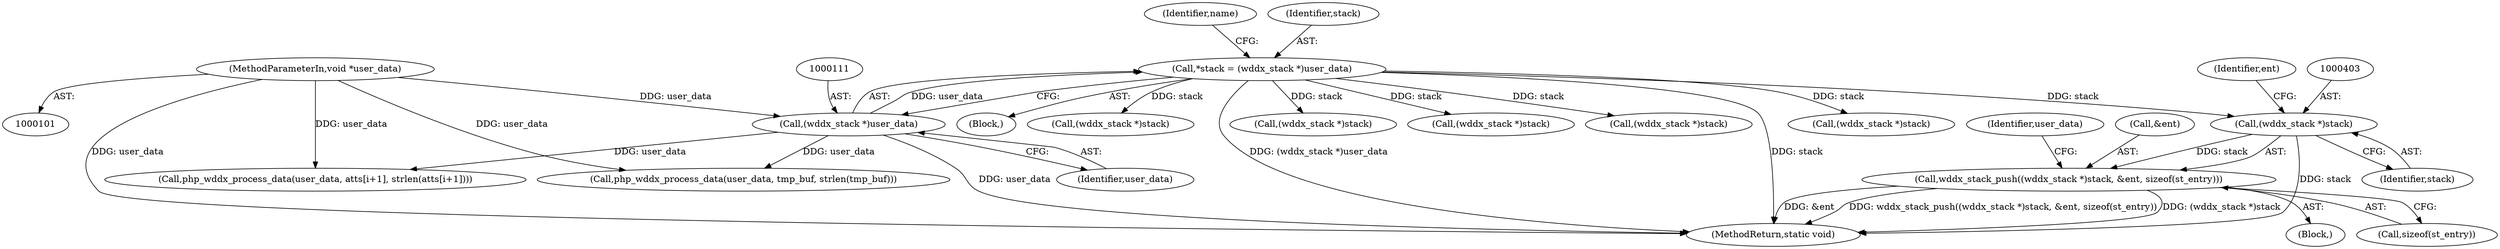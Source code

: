 digraph "0_php_2aae60461c2ff7b7fbcdd194c789ac841d0747d7@pointer" {
"1000402" [label="(Call,(wddx_stack *)stack)"];
"1000108" [label="(Call,*stack = (wddx_stack *)user_data)"];
"1000110" [label="(Call,(wddx_stack *)user_data)"];
"1000102" [label="(MethodParameterIn,void *user_data)"];
"1000401" [label="(Call,wddx_stack_push((wddx_stack *)stack, &ent, sizeof(st_entry)))"];
"1000108" [label="(Call,*stack = (wddx_stack *)user_data)"];
"1000116" [label="(Identifier,name)"];
"1000109" [label="(Identifier,stack)"];
"1000437" [label="(Call,(wddx_stack *)stack)"];
"1000401" [label="(Call,wddx_stack_push((wddx_stack *)stack, &ent, sizeof(st_entry)))"];
"1000102" [label="(MethodParameterIn,void *user_data)"];
"1000410" [label="(Identifier,user_data)"];
"1000405" [label="(Call,&ent)"];
"1000332" [label="(Call,(wddx_stack *)stack)"];
"1000402" [label="(Call,(wddx_stack *)stack)"];
"1000110" [label="(Call,(wddx_stack *)user_data)"];
"1000180" [label="(Call,(wddx_stack *)stack)"];
"1000380" [label="(Block,)"];
"1000452" [label="(Call,(wddx_stack *)stack)"];
"1000407" [label="(Call,sizeof(st_entry))"];
"1000406" [label="(Identifier,ent)"];
"1000459" [label="(MethodReturn,static void)"];
"1000112" [label="(Identifier,user_data)"];
"1000227" [label="(Call,(wddx_stack *)stack)"];
"1000404" [label="(Identifier,stack)"];
"1000409" [label="(Call,php_wddx_process_data(user_data, atts[i+1], strlen(atts[i+1])))"];
"1000105" [label="(Block,)"];
"1000292" [label="(Call,php_wddx_process_data(user_data, tmp_buf, strlen(tmp_buf)))"];
"1000402" -> "1000401"  [label="AST: "];
"1000402" -> "1000404"  [label="CFG: "];
"1000403" -> "1000402"  [label="AST: "];
"1000404" -> "1000402"  [label="AST: "];
"1000406" -> "1000402"  [label="CFG: "];
"1000402" -> "1000459"  [label="DDG: stack"];
"1000402" -> "1000401"  [label="DDG: stack"];
"1000108" -> "1000402"  [label="DDG: stack"];
"1000108" -> "1000105"  [label="AST: "];
"1000108" -> "1000110"  [label="CFG: "];
"1000109" -> "1000108"  [label="AST: "];
"1000110" -> "1000108"  [label="AST: "];
"1000116" -> "1000108"  [label="CFG: "];
"1000108" -> "1000459"  [label="DDG: (wddx_stack *)user_data"];
"1000108" -> "1000459"  [label="DDG: stack"];
"1000110" -> "1000108"  [label="DDG: user_data"];
"1000108" -> "1000180"  [label="DDG: stack"];
"1000108" -> "1000227"  [label="DDG: stack"];
"1000108" -> "1000332"  [label="DDG: stack"];
"1000108" -> "1000437"  [label="DDG: stack"];
"1000108" -> "1000452"  [label="DDG: stack"];
"1000110" -> "1000112"  [label="CFG: "];
"1000111" -> "1000110"  [label="AST: "];
"1000112" -> "1000110"  [label="AST: "];
"1000110" -> "1000459"  [label="DDG: user_data"];
"1000102" -> "1000110"  [label="DDG: user_data"];
"1000110" -> "1000292"  [label="DDG: user_data"];
"1000110" -> "1000409"  [label="DDG: user_data"];
"1000102" -> "1000101"  [label="AST: "];
"1000102" -> "1000459"  [label="DDG: user_data"];
"1000102" -> "1000292"  [label="DDG: user_data"];
"1000102" -> "1000409"  [label="DDG: user_data"];
"1000401" -> "1000380"  [label="AST: "];
"1000401" -> "1000407"  [label="CFG: "];
"1000405" -> "1000401"  [label="AST: "];
"1000407" -> "1000401"  [label="AST: "];
"1000410" -> "1000401"  [label="CFG: "];
"1000401" -> "1000459"  [label="DDG: &ent"];
"1000401" -> "1000459"  [label="DDG: wddx_stack_push((wddx_stack *)stack, &ent, sizeof(st_entry))"];
"1000401" -> "1000459"  [label="DDG: (wddx_stack *)stack"];
}
